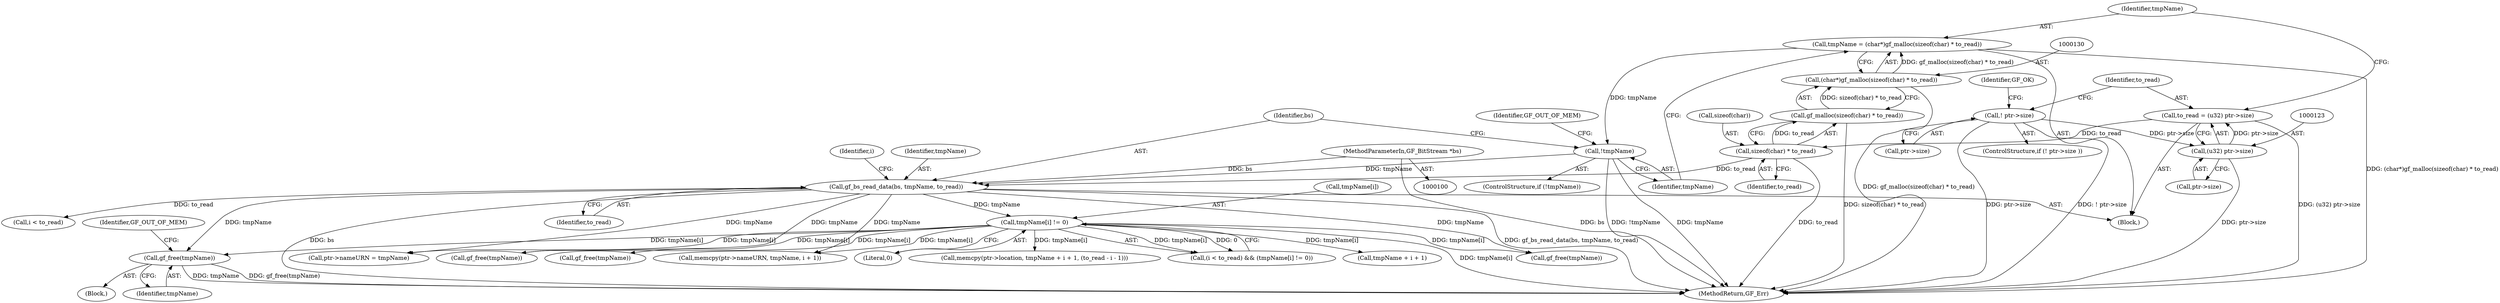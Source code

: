 digraph "0_gpac_bceb03fd2be95097a7b409ea59914f332fb6bc86@API" {
"1000208" [label="(Call,gf_free(tmpName))"];
"1000153" [label="(Call,tmpName[i] != 0)"];
"1000141" [label="(Call,gf_bs_read_data(bs, tmpName, to_read))"];
"1000102" [label="(MethodParameterIn,GF_BitStream *bs)"];
"1000137" [label="(Call,!tmpName)"];
"1000127" [label="(Call,tmpName = (char*)gf_malloc(sizeof(char) * to_read))"];
"1000129" [label="(Call,(char*)gf_malloc(sizeof(char) * to_read))"];
"1000131" [label="(Call,gf_malloc(sizeof(char) * to_read))"];
"1000132" [label="(Call,sizeof(char) * to_read)"];
"1000120" [label="(Call,to_read = (u32) ptr->size)"];
"1000122" [label="(Call,(u32) ptr->size)"];
"1000114" [label="(Call,! ptr->size)"];
"1000166" [label="(Call,gf_free(tmpName))"];
"1000268" [label="(Call,gf_free(tmpName))"];
"1000246" [label="(Call,memcpy(ptr->nameURN, tmpName, i + 1))"];
"1000135" [label="(Identifier,to_read)"];
"1000157" [label="(Literal,0)"];
"1000119" [label="(Identifier,GF_OK)"];
"1000138" [label="(Identifier,tmpName)"];
"1000150" [label="(Call,i < to_read)"];
"1000103" [label="(Block,)"];
"1000129" [label="(Call,(char*)gf_malloc(sizeof(char) * to_read))"];
"1000128" [label="(Identifier,tmpName)"];
"1000272" [label="(MethodReturn,GF_Err)"];
"1000146" [label="(Identifier,i)"];
"1000115" [label="(Call,ptr->size)"];
"1000142" [label="(Identifier,bs)"];
"1000127" [label="(Call,tmpName = (char*)gf_malloc(sizeof(char) * to_read))"];
"1000132" [label="(Call,sizeof(char) * to_read)"];
"1000122" [label="(Call,(u32) ptr->size)"];
"1000177" [label="(Call,ptr->nameURN = tmpName)"];
"1000211" [label="(Identifier,GF_OUT_OF_MEM)"];
"1000209" [label="(Identifier,tmpName)"];
"1000136" [label="(ControlStructure,if (!tmpName))"];
"1000143" [label="(Identifier,tmpName)"];
"1000140" [label="(Identifier,GF_OUT_OF_MEM)"];
"1000154" [label="(Call,tmpName[i])"];
"1000254" [label="(Call,memcpy(ptr->location, tmpName + i + 1, (to_read - i - 1)))"];
"1000131" [label="(Call,gf_malloc(sizeof(char) * to_read))"];
"1000149" [label="(Call,(i < to_read) && (tmpName[i] != 0))"];
"1000258" [label="(Call,tmpName + i + 1)"];
"1000133" [label="(Call,sizeof(char))"];
"1000121" [label="(Identifier,to_read)"];
"1000102" [label="(MethodParameterIn,GF_BitStream *bs)"];
"1000113" [label="(ControlStructure,if (! ptr->size ))"];
"1000141" [label="(Call,gf_bs_read_data(bs, tmpName, to_read))"];
"1000233" [label="(Call,gf_free(tmpName))"];
"1000208" [label="(Call,gf_free(tmpName))"];
"1000114" [label="(Call,! ptr->size)"];
"1000153" [label="(Call,tmpName[i] != 0)"];
"1000120" [label="(Call,to_read = (u32) ptr->size)"];
"1000207" [label="(Block,)"];
"1000144" [label="(Identifier,to_read)"];
"1000137" [label="(Call,!tmpName)"];
"1000124" [label="(Call,ptr->size)"];
"1000208" -> "1000207"  [label="AST: "];
"1000208" -> "1000209"  [label="CFG: "];
"1000209" -> "1000208"  [label="AST: "];
"1000211" -> "1000208"  [label="CFG: "];
"1000208" -> "1000272"  [label="DDG: tmpName"];
"1000208" -> "1000272"  [label="DDG: gf_free(tmpName)"];
"1000153" -> "1000208"  [label="DDG: tmpName[i]"];
"1000141" -> "1000208"  [label="DDG: tmpName"];
"1000153" -> "1000149"  [label="AST: "];
"1000153" -> "1000157"  [label="CFG: "];
"1000154" -> "1000153"  [label="AST: "];
"1000157" -> "1000153"  [label="AST: "];
"1000149" -> "1000153"  [label="CFG: "];
"1000153" -> "1000272"  [label="DDG: tmpName[i]"];
"1000153" -> "1000149"  [label="DDG: tmpName[i]"];
"1000153" -> "1000149"  [label="DDG: 0"];
"1000141" -> "1000153"  [label="DDG: tmpName"];
"1000153" -> "1000166"  [label="DDG: tmpName[i]"];
"1000153" -> "1000177"  [label="DDG: tmpName[i]"];
"1000153" -> "1000233"  [label="DDG: tmpName[i]"];
"1000153" -> "1000246"  [label="DDG: tmpName[i]"];
"1000153" -> "1000254"  [label="DDG: tmpName[i]"];
"1000153" -> "1000258"  [label="DDG: tmpName[i]"];
"1000153" -> "1000268"  [label="DDG: tmpName[i]"];
"1000141" -> "1000103"  [label="AST: "];
"1000141" -> "1000144"  [label="CFG: "];
"1000142" -> "1000141"  [label="AST: "];
"1000143" -> "1000141"  [label="AST: "];
"1000144" -> "1000141"  [label="AST: "];
"1000146" -> "1000141"  [label="CFG: "];
"1000141" -> "1000272"  [label="DDG: bs"];
"1000141" -> "1000272"  [label="DDG: gf_bs_read_data(bs, tmpName, to_read)"];
"1000102" -> "1000141"  [label="DDG: bs"];
"1000137" -> "1000141"  [label="DDG: tmpName"];
"1000132" -> "1000141"  [label="DDG: to_read"];
"1000141" -> "1000150"  [label="DDG: to_read"];
"1000141" -> "1000166"  [label="DDG: tmpName"];
"1000141" -> "1000177"  [label="DDG: tmpName"];
"1000141" -> "1000233"  [label="DDG: tmpName"];
"1000141" -> "1000246"  [label="DDG: tmpName"];
"1000102" -> "1000100"  [label="AST: "];
"1000102" -> "1000272"  [label="DDG: bs"];
"1000137" -> "1000136"  [label="AST: "];
"1000137" -> "1000138"  [label="CFG: "];
"1000138" -> "1000137"  [label="AST: "];
"1000140" -> "1000137"  [label="CFG: "];
"1000142" -> "1000137"  [label="CFG: "];
"1000137" -> "1000272"  [label="DDG: tmpName"];
"1000137" -> "1000272"  [label="DDG: !tmpName"];
"1000127" -> "1000137"  [label="DDG: tmpName"];
"1000127" -> "1000103"  [label="AST: "];
"1000127" -> "1000129"  [label="CFG: "];
"1000128" -> "1000127"  [label="AST: "];
"1000129" -> "1000127"  [label="AST: "];
"1000138" -> "1000127"  [label="CFG: "];
"1000127" -> "1000272"  [label="DDG: (char*)gf_malloc(sizeof(char) * to_read)"];
"1000129" -> "1000127"  [label="DDG: gf_malloc(sizeof(char) * to_read)"];
"1000129" -> "1000131"  [label="CFG: "];
"1000130" -> "1000129"  [label="AST: "];
"1000131" -> "1000129"  [label="AST: "];
"1000129" -> "1000272"  [label="DDG: gf_malloc(sizeof(char) * to_read)"];
"1000131" -> "1000129"  [label="DDG: sizeof(char) * to_read"];
"1000131" -> "1000132"  [label="CFG: "];
"1000132" -> "1000131"  [label="AST: "];
"1000131" -> "1000272"  [label="DDG: sizeof(char) * to_read"];
"1000132" -> "1000131"  [label="DDG: to_read"];
"1000132" -> "1000135"  [label="CFG: "];
"1000133" -> "1000132"  [label="AST: "];
"1000135" -> "1000132"  [label="AST: "];
"1000132" -> "1000272"  [label="DDG: to_read"];
"1000120" -> "1000132"  [label="DDG: to_read"];
"1000120" -> "1000103"  [label="AST: "];
"1000120" -> "1000122"  [label="CFG: "];
"1000121" -> "1000120"  [label="AST: "];
"1000122" -> "1000120"  [label="AST: "];
"1000128" -> "1000120"  [label="CFG: "];
"1000120" -> "1000272"  [label="DDG: (u32) ptr->size"];
"1000122" -> "1000120"  [label="DDG: ptr->size"];
"1000122" -> "1000124"  [label="CFG: "];
"1000123" -> "1000122"  [label="AST: "];
"1000124" -> "1000122"  [label="AST: "];
"1000122" -> "1000272"  [label="DDG: ptr->size"];
"1000114" -> "1000122"  [label="DDG: ptr->size"];
"1000114" -> "1000113"  [label="AST: "];
"1000114" -> "1000115"  [label="CFG: "];
"1000115" -> "1000114"  [label="AST: "];
"1000119" -> "1000114"  [label="CFG: "];
"1000121" -> "1000114"  [label="CFG: "];
"1000114" -> "1000272"  [label="DDG: ! ptr->size"];
"1000114" -> "1000272"  [label="DDG: ptr->size"];
}
